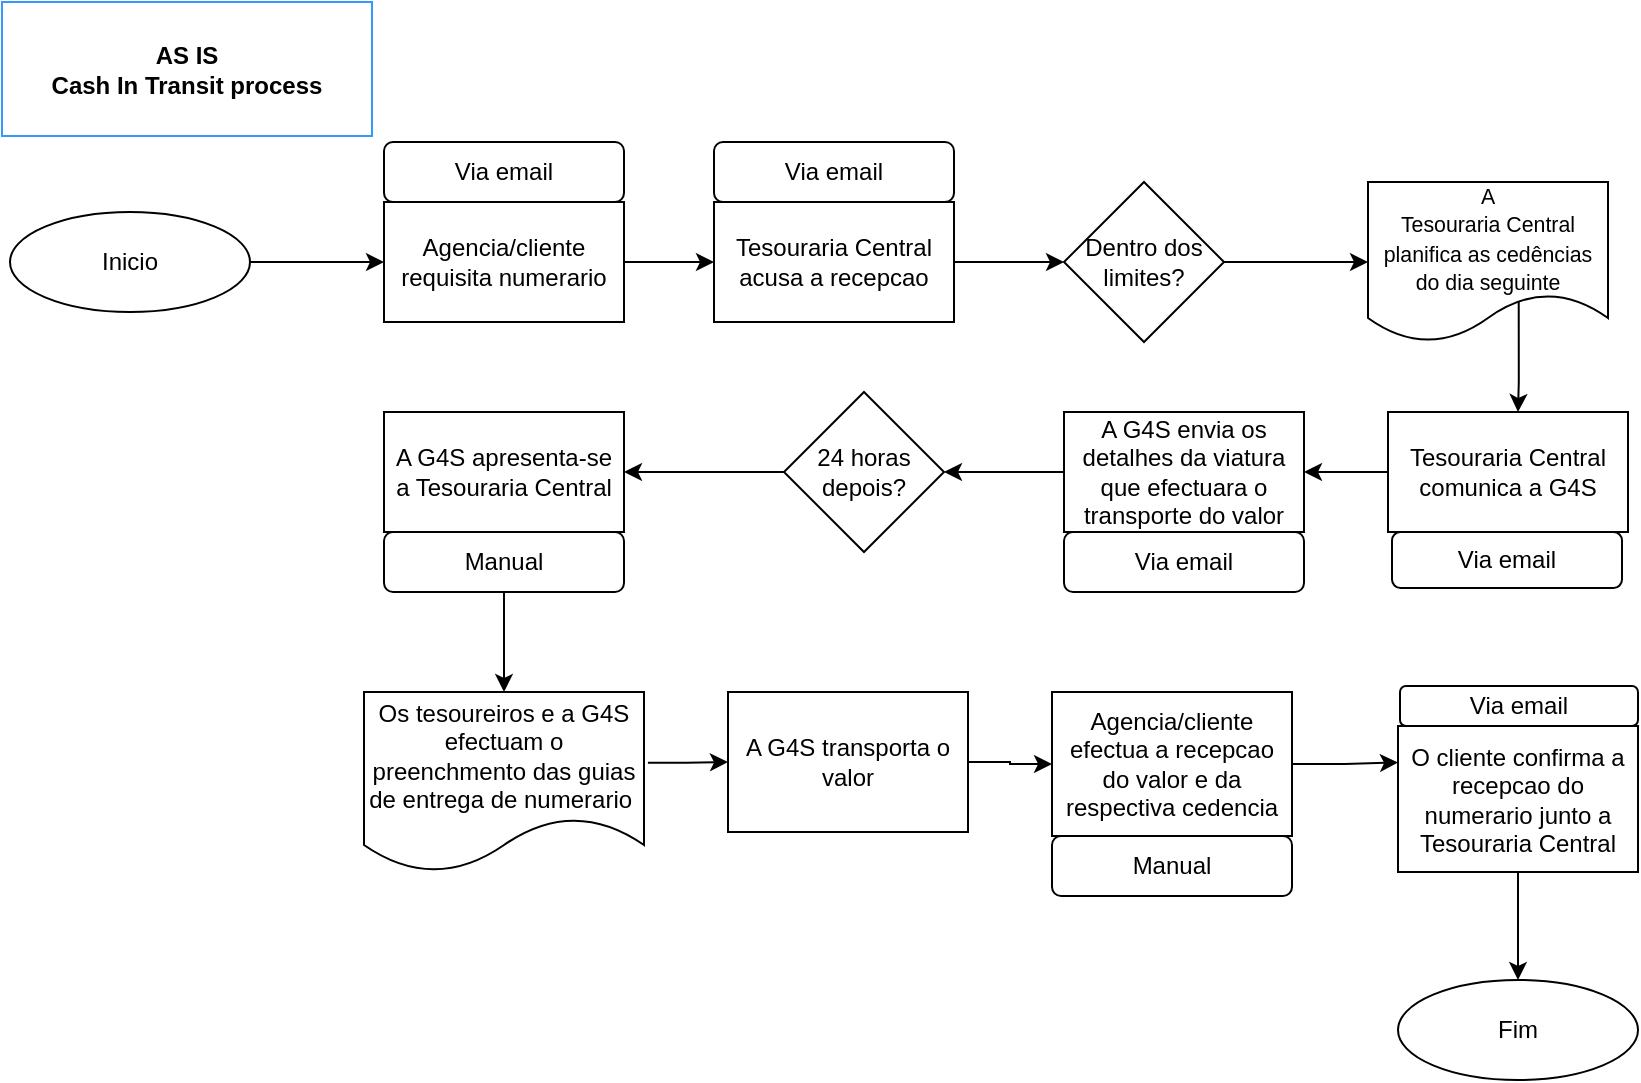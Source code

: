 <mxfile version="12.5.5" type="github"><diagram id="KHUmmrRvuqtqpvikhF0g" name="Page-1"><mxGraphModel dx="1117" dy="670" grid="0" gridSize="10" guides="1" tooltips="1" connect="1" arrows="1" fold="1" page="1" pageScale="1" pageWidth="850" pageHeight="1100" math="0" shadow="0"><root><mxCell id="0"/><mxCell id="1" parent="0"/><mxCell id="3RwoFmypabzo7vE2D890-11" value="" style="edgeStyle=orthogonalEdgeStyle;rounded=0;orthogonalLoop=1;jettySize=auto;html=1;" edge="1" parent="1" source="3RwoFmypabzo7vE2D890-2" target="3RwoFmypabzo7vE2D890-3"><mxGeometry relative="1" as="geometry"/></mxCell><mxCell id="3RwoFmypabzo7vE2D890-2" value="Agencia/cliente requisita numerario" style="rounded=0;whiteSpace=wrap;html=1;" vertex="1" parent="1"><mxGeometry x="200" y="105" width="120" height="60" as="geometry"/></mxCell><mxCell id="3RwoFmypabzo7vE2D890-12" value="" style="edgeStyle=orthogonalEdgeStyle;rounded=0;orthogonalLoop=1;jettySize=auto;html=1;entryX=0;entryY=0.5;entryDx=0;entryDy=0;" edge="1" parent="1" source="3RwoFmypabzo7vE2D890-3" target="3RwoFmypabzo7vE2D890-7"><mxGeometry relative="1" as="geometry"><mxPoint x="520" y="135" as="targetPoint"/></mxGeometry></mxCell><mxCell id="3RwoFmypabzo7vE2D890-3" value="Tesouraria Central acusa a recepcao" style="rounded=0;whiteSpace=wrap;html=1;" vertex="1" parent="1"><mxGeometry x="365" y="105" width="120" height="60" as="geometry"/></mxCell><mxCell id="3RwoFmypabzo7vE2D890-15" value="" style="edgeStyle=orthogonalEdgeStyle;rounded=0;orthogonalLoop=1;jettySize=auto;html=1;" edge="1" parent="1" source="3RwoFmypabzo7vE2D890-7" target="3RwoFmypabzo7vE2D890-36"><mxGeometry relative="1" as="geometry"><mxPoint x="670" y="135" as="targetPoint"/></mxGeometry></mxCell><mxCell id="3RwoFmypabzo7vE2D890-7" value="Dentro dos limites?" style="rhombus;whiteSpace=wrap;html=1;" vertex="1" parent="1"><mxGeometry x="540" y="95" width="80" height="80" as="geometry"/></mxCell><mxCell id="3RwoFmypabzo7vE2D890-10" value="" style="edgeStyle=orthogonalEdgeStyle;rounded=0;orthogonalLoop=1;jettySize=auto;html=1;" edge="1" parent="1" source="3RwoFmypabzo7vE2D890-8" target="3RwoFmypabzo7vE2D890-2"><mxGeometry relative="1" as="geometry"/></mxCell><mxCell id="3RwoFmypabzo7vE2D890-8" value="Inicio" style="ellipse;whiteSpace=wrap;html=1;" vertex="1" parent="1"><mxGeometry x="13" y="110" width="120" height="50" as="geometry"/></mxCell><mxCell id="3RwoFmypabzo7vE2D890-13" value="Via email" style="rounded=1;whiteSpace=wrap;html=1;" vertex="1" parent="1"><mxGeometry x="365" y="75" width="120" height="30" as="geometry"/></mxCell><mxCell id="3RwoFmypabzo7vE2D890-20" value="" style="edgeStyle=orthogonalEdgeStyle;rounded=0;orthogonalLoop=1;jettySize=auto;html=1;exitX=0.628;exitY=0.729;exitDx=0;exitDy=0;exitPerimeter=0;" edge="1" parent="1" source="3RwoFmypabzo7vE2D890-36"><mxGeometry relative="1" as="geometry"><mxPoint x="730" y="165" as="sourcePoint"/><mxPoint x="767" y="210" as="targetPoint"/></mxGeometry></mxCell><mxCell id="3RwoFmypabzo7vE2D890-16" value="A G4S apresenta-se a Tesouraria Central" style="rounded=0;whiteSpace=wrap;html=1;" vertex="1" parent="1"><mxGeometry x="200" y="210" width="120" height="60" as="geometry"/></mxCell><mxCell id="3RwoFmypabzo7vE2D890-24" value="" style="edgeStyle=orthogonalEdgeStyle;rounded=0;orthogonalLoop=1;jettySize=auto;html=1;" edge="1" parent="1" source="3RwoFmypabzo7vE2D890-25" target="3RwoFmypabzo7vE2D890-16"><mxGeometry relative="1" as="geometry"><mxPoint x="365" y="220" as="sourcePoint"/></mxGeometry></mxCell><mxCell id="3RwoFmypabzo7vE2D890-23" value="" style="edgeStyle=orthogonalEdgeStyle;rounded=0;orthogonalLoop=1;jettySize=auto;html=1;entryX=1;entryY=0.5;entryDx=0;entryDy=0;" edge="1" parent="1" source="3RwoFmypabzo7vE2D890-18" target="3RwoFmypabzo7vE2D890-25"><mxGeometry relative="1" as="geometry"><mxPoint x="470" y="220" as="targetPoint"/></mxGeometry></mxCell><mxCell id="3RwoFmypabzo7vE2D890-18" value="A G4S envia os detalhes da viatura que efectuara o transporte do valor" style="rounded=0;whiteSpace=wrap;html=1;" vertex="1" parent="1"><mxGeometry x="540" y="210" width="120" height="60" as="geometry"/></mxCell><mxCell id="3RwoFmypabzo7vE2D890-22" value="" style="edgeStyle=orthogonalEdgeStyle;rounded=0;orthogonalLoop=1;jettySize=auto;html=1;" edge="1" parent="1" source="3RwoFmypabzo7vE2D890-19" target="3RwoFmypabzo7vE2D890-18"><mxGeometry relative="1" as="geometry"/></mxCell><mxCell id="3RwoFmypabzo7vE2D890-19" value="Tesouraria Central comunica a G4S" style="rounded=0;whiteSpace=wrap;html=1;" vertex="1" parent="1"><mxGeometry x="702" y="210" width="120" height="60" as="geometry"/></mxCell><mxCell id="3RwoFmypabzo7vE2D890-21" value="Via email" style="rounded=1;whiteSpace=wrap;html=1;" vertex="1" parent="1"><mxGeometry x="704" y="270" width="115" height="28" as="geometry"/></mxCell><mxCell id="3RwoFmypabzo7vE2D890-25" value="24 horas depois?" style="rhombus;whiteSpace=wrap;html=1;" vertex="1" parent="1"><mxGeometry x="400" y="200" width="80" height="80" as="geometry"/></mxCell><mxCell id="3RwoFmypabzo7vE2D890-39" value="" style="edgeStyle=orthogonalEdgeStyle;rounded=0;orthogonalLoop=1;jettySize=auto;html=1;" edge="1" parent="1" source="3RwoFmypabzo7vE2D890-27" target="3RwoFmypabzo7vE2D890-33"><mxGeometry relative="1" as="geometry"/></mxCell><mxCell id="3RwoFmypabzo7vE2D890-27" value="A G4S transporta o valor" style="rounded=0;whiteSpace=wrap;html=1;" vertex="1" parent="1"><mxGeometry x="372" y="350" width="120" height="70" as="geometry"/></mxCell><mxCell id="3RwoFmypabzo7vE2D890-29" value="Via email" style="rounded=1;whiteSpace=wrap;html=1;" vertex="1" parent="1"><mxGeometry x="540" y="270" width="120" height="30" as="geometry"/></mxCell><mxCell id="3RwoFmypabzo7vE2D890-32" value="" style="edgeStyle=orthogonalEdgeStyle;rounded=0;orthogonalLoop=1;jettySize=auto;html=1;entryX=0.5;entryY=0;entryDx=0;entryDy=0;" edge="1" parent="1" source="3RwoFmypabzo7vE2D890-30" target="3RwoFmypabzo7vE2D890-37"><mxGeometry relative="1" as="geometry"><mxPoint x="263" y="340" as="targetPoint"/></mxGeometry></mxCell><mxCell id="3RwoFmypabzo7vE2D890-30" value="Manual" style="rounded=1;whiteSpace=wrap;html=1;" vertex="1" parent="1"><mxGeometry x="200" y="270" width="120" height="30" as="geometry"/></mxCell><mxCell id="3RwoFmypabzo7vE2D890-40" value="" style="edgeStyle=orthogonalEdgeStyle;rounded=0;orthogonalLoop=1;jettySize=auto;html=1;entryX=0;entryY=0.25;entryDx=0;entryDy=0;" edge="1" parent="1" source="3RwoFmypabzo7vE2D890-33" target="3RwoFmypabzo7vE2D890-34"><mxGeometry relative="1" as="geometry"/></mxCell><mxCell id="3RwoFmypabzo7vE2D890-33" value="Agencia/cliente efectua a recepcao do valor e da respectiva cedencia" style="rounded=0;whiteSpace=wrap;html=1;" vertex="1" parent="1"><mxGeometry x="534" y="350" width="120" height="72" as="geometry"/></mxCell><mxCell id="3RwoFmypabzo7vE2D890-42" value="" style="edgeStyle=orthogonalEdgeStyle;rounded=0;orthogonalLoop=1;jettySize=auto;html=1;" edge="1" parent="1" source="3RwoFmypabzo7vE2D890-34" target="3RwoFmypabzo7vE2D890-41"><mxGeometry relative="1" as="geometry"/></mxCell><mxCell id="3RwoFmypabzo7vE2D890-34" value="O cliente confirma a recepcao do numerario junto a Tesouraria Central" style="rounded=0;whiteSpace=wrap;html=1;" vertex="1" parent="1"><mxGeometry x="707" y="367" width="120" height="73" as="geometry"/></mxCell><mxCell id="3RwoFmypabzo7vE2D890-36" value="&lt;span style=&quot;font-size: 10.667px ; white-space: normal&quot;&gt;A&lt;/span&gt;&lt;br style=&quot;font-size: 10.667px ; white-space: normal&quot;&gt;&lt;span style=&quot;font-size: 10.667px ; white-space: normal&quot;&gt;Tesouraria Central planifica as cedências do dia seguinte&lt;/span&gt;" style="shape=document;whiteSpace=wrap;html=1;boundedLbl=1;" vertex="1" parent="1"><mxGeometry x="692" y="95" width="120" height="80" as="geometry"/></mxCell><mxCell id="3RwoFmypabzo7vE2D890-38" value="" style="edgeStyle=orthogonalEdgeStyle;rounded=0;orthogonalLoop=1;jettySize=auto;html=1;exitX=1.014;exitY=0.393;exitDx=0;exitDy=0;exitPerimeter=0;" edge="1" parent="1" source="3RwoFmypabzo7vE2D890-37" target="3RwoFmypabzo7vE2D890-27"><mxGeometry relative="1" as="geometry"/></mxCell><mxCell id="3RwoFmypabzo7vE2D890-37" value="&lt;span style=&quot;white-space: normal&quot;&gt;Os tesoureiros e a G4S efectuam o preenchmento das guias de entrega de numerario&amp;nbsp;&lt;/span&gt;" style="shape=document;whiteSpace=wrap;html=1;boundedLbl=1;" vertex="1" parent="1"><mxGeometry x="190" y="350" width="140" height="90" as="geometry"/></mxCell><mxCell id="3RwoFmypabzo7vE2D890-41" value="Fim" style="ellipse;whiteSpace=wrap;html=1;" vertex="1" parent="1"><mxGeometry x="707" y="494" width="120" height="50" as="geometry"/></mxCell><mxCell id="3RwoFmypabzo7vE2D890-43" value="Manual" style="rounded=1;whiteSpace=wrap;html=1;" vertex="1" parent="1"><mxGeometry x="534" y="422" width="120" height="30" as="geometry"/></mxCell><mxCell id="3RwoFmypabzo7vE2D890-44" value="Via email" style="rounded=1;whiteSpace=wrap;html=1;direction=north;" vertex="1" parent="1"><mxGeometry x="708" y="347" width="119" height="20" as="geometry"/></mxCell><mxCell id="3RwoFmypabzo7vE2D890-48" value="Via email" style="rounded=1;whiteSpace=wrap;html=1;" vertex="1" parent="1"><mxGeometry x="200" y="75" width="120" height="30" as="geometry"/></mxCell><mxCell id="3RwoFmypabzo7vE2D890-54" value="&lt;b&gt;AS IS&lt;br&gt;Cash In Transit process&lt;/b&gt;" style="text;html=1;strokeColor=#3399FF;fillColor=none;align=center;verticalAlign=middle;whiteSpace=wrap;rounded=0;" vertex="1" parent="1"><mxGeometry x="9" y="5" width="185" height="67" as="geometry"/></mxCell></root></mxGraphModel></diagram></mxfile>